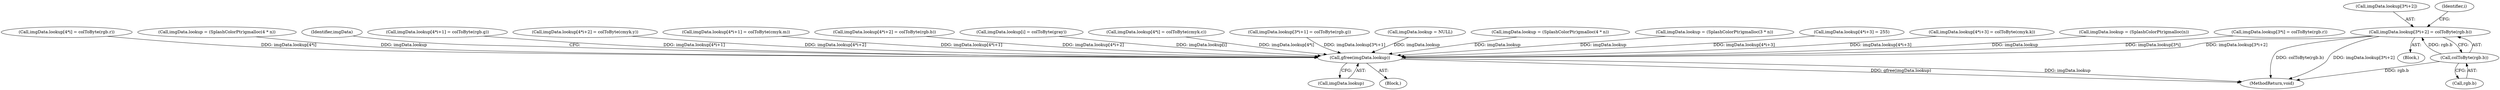 digraph "0_poppler_7b2d314a61fd0e12f47c62996cb49ec0d1ba747a_11@array" {
"1000486" [label="(Call,imgData.lookup[3*i+2] = colToByte(rgb.b))"];
"1000496" [label="(Call,colToByte(rgb.b))"];
"1000695" [label="(Call,gfree(imgData.lookup))"];
"1000496" [label="(Call,colToByte(rgb.b))"];
"1000532" [label="(Call,imgData.lookup[4*i] = colToByte(rgb.r))"];
"1000696" [label="(Call,imgData.lookup)"];
"1000703" [label="(MethodReturn,void)"];
"1000585" [label="(Call,imgData.lookup = (SplashColorPtr)gmalloc(4 * n))"];
"1000700" [label="(Identifier,imgData)"];
"1000544" [label="(Call,imgData.lookup[4*i+1] = colToByte(rgb.g))"];
"1000641" [label="(Call,imgData.lookup[4*i+2] = colToByte(cmyk.y))"];
"1000627" [label="(Call,imgData.lookup[4*i+1] = colToByte(cmyk.m))"];
"1000558" [label="(Call,imgData.lookup[4*i+2] = colToByte(rgb.b))"];
"1000695" [label="(Call,gfree(imgData.lookup))"];
"1000419" [label="(Call,imgData.lookup[i] = colToByte(gray))"];
"1000615" [label="(Call,imgData.lookup[4*i] = colToByte(cmyk.c))"];
"1000472" [label="(Call,imgData.lookup[3*i+1] = colToByte(rgb.g))"];
"1000487" [label="(Call,imgData.lookup[3*i+2])"];
"1000176" [label="(Block,)"];
"1000371" [label="(Call,imgData.lookup = NULL)"];
"1000502" [label="(Call,imgData.lookup = (SplashColorPtr)gmalloc(4 * n))"];
"1000497" [label="(Call,rgb.b)"];
"1000430" [label="(Call,imgData.lookup = (SplashColorPtr)gmalloc(3 * n))"];
"1000448" [label="(Identifier,i)"];
"1000572" [label="(Call,imgData.lookup[4*i+3] = 255)"];
"1000486" [label="(Call,imgData.lookup[3*i+2] = colToByte(rgb.b))"];
"1000449" [label="(Block,)"];
"1000655" [label="(Call,imgData.lookup[4*i+3] = colToByte(cmyk.k))"];
"1000391" [label="(Call,imgData.lookup = (SplashColorPtr)gmalloc(n))"];
"1000460" [label="(Call,imgData.lookup[3*i] = colToByte(rgb.r))"];
"1000486" -> "1000449"  [label="AST: "];
"1000486" -> "1000496"  [label="CFG: "];
"1000487" -> "1000486"  [label="AST: "];
"1000496" -> "1000486"  [label="AST: "];
"1000448" -> "1000486"  [label="CFG: "];
"1000486" -> "1000703"  [label="DDG: colToByte(rgb.b)"];
"1000486" -> "1000703"  [label="DDG: imgData.lookup[3*i+2]"];
"1000496" -> "1000486"  [label="DDG: rgb.b"];
"1000486" -> "1000695"  [label="DDG: imgData.lookup[3*i+2]"];
"1000496" -> "1000497"  [label="CFG: "];
"1000497" -> "1000496"  [label="AST: "];
"1000496" -> "1000703"  [label="DDG: rgb.b"];
"1000695" -> "1000176"  [label="AST: "];
"1000695" -> "1000696"  [label="CFG: "];
"1000696" -> "1000695"  [label="AST: "];
"1000700" -> "1000695"  [label="CFG: "];
"1000695" -> "1000703"  [label="DDG: gfree(imgData.lookup)"];
"1000695" -> "1000703"  [label="DDG: imgData.lookup"];
"1000532" -> "1000695"  [label="DDG: imgData.lookup[4*i]"];
"1000460" -> "1000695"  [label="DDG: imgData.lookup[3*i]"];
"1000655" -> "1000695"  [label="DDG: imgData.lookup[4*i+3]"];
"1000391" -> "1000695"  [label="DDG: imgData.lookup"];
"1000502" -> "1000695"  [label="DDG: imgData.lookup"];
"1000615" -> "1000695"  [label="DDG: imgData.lookup[4*i]"];
"1000585" -> "1000695"  [label="DDG: imgData.lookup"];
"1000558" -> "1000695"  [label="DDG: imgData.lookup[4*i+2]"];
"1000430" -> "1000695"  [label="DDG: imgData.lookup"];
"1000472" -> "1000695"  [label="DDG: imgData.lookup[3*i+1]"];
"1000544" -> "1000695"  [label="DDG: imgData.lookup[4*i+1]"];
"1000371" -> "1000695"  [label="DDG: imgData.lookup"];
"1000419" -> "1000695"  [label="DDG: imgData.lookup[i]"];
"1000627" -> "1000695"  [label="DDG: imgData.lookup[4*i+1]"];
"1000572" -> "1000695"  [label="DDG: imgData.lookup[4*i+3]"];
"1000641" -> "1000695"  [label="DDG: imgData.lookup[4*i+2]"];
}
